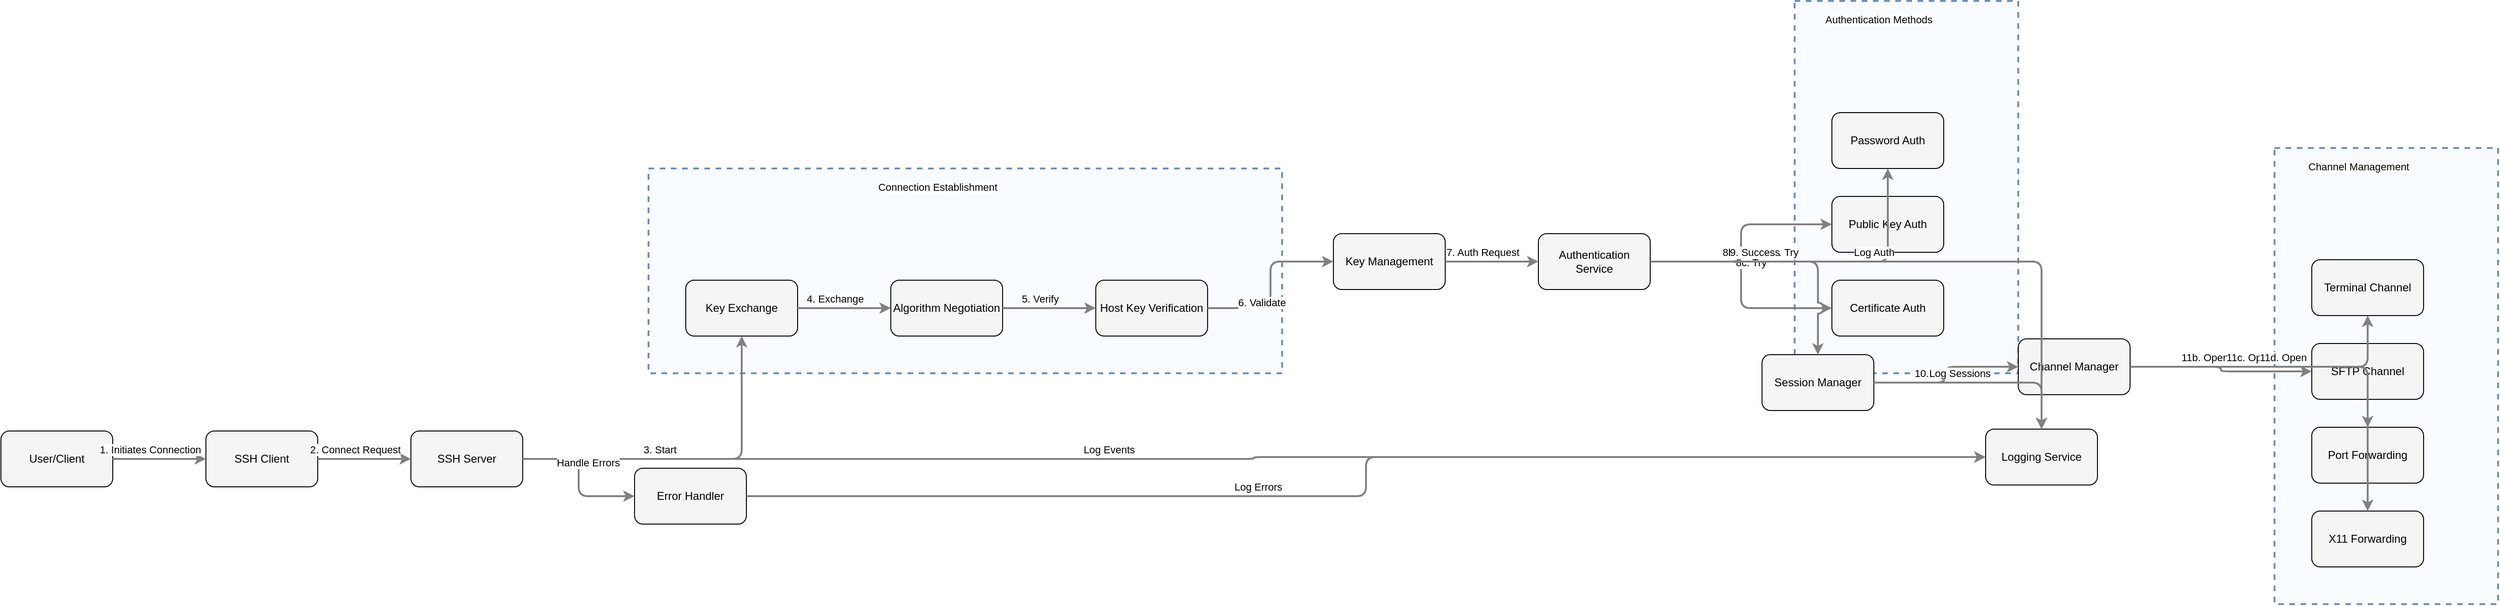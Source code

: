 <?xml version="1.0" encoding="UTF-8"?>
      <mxfile version="14.6.5" type="device">
        <diagram id="codeviz-diagram" name="System Diagram">
          <mxGraphModel dx="1000" dy="1000" grid="1" gridSize="10" guides="1" tooltips="1" connect="1" arrows="1" fold="1" page="1" pageScale="1" pageWidth="1169" pageHeight="827" math="0" shadow="0">
            <root>
              <mxCell id="0"/>
              <mxCell id="1" parent="0"/>
              <mxCell id="subGraph2" value="" style="html=1;whiteSpace=wrap;container=1;fillColor=#dae8fc;strokeColor=#6c8ebf;dashed=1;fillOpacity=20;strokeWidth=2;containerType=none;recursiveResize=0;movable=1;resizable=1;autosize=0;dropTarget=0" vertex="1" parent="1">
                <mxGeometry x="2452" y="180" width="240" height="490" as="geometry"/>
              </mxCell>
              <mxCell id="subGraph2_label" value="Channel Management" style="edgeLabel;html=1;align=center;verticalAlign=middle;resizable=0;labelBackgroundColor=white;spacing=5" vertex="1" parent="1">
                <mxGeometry x="2460" y="188" width="164" height="24" as="geometry"/>
              </mxCell>
<mxCell id="subGraph1" value="" style="html=1;whiteSpace=wrap;container=1;fillColor=#dae8fc;strokeColor=#6c8ebf;dashed=1;fillOpacity=20;strokeWidth=2;containerType=none;recursiveResize=0;movable=1;resizable=1;autosize=0;dropTarget=0" vertex="1" parent="1">
                <mxGeometry x="1937" y="22" width="240" height="400" as="geometry"/>
              </mxCell>
              <mxCell id="subGraph1_label" value="Authentication Methods" style="edgeLabel;html=1;align=center;verticalAlign=middle;resizable=0;labelBackgroundColor=white;spacing=5" vertex="1" parent="1">
                <mxGeometry x="1945" y="30" width="164" height="24" as="geometry"/>
              </mxCell>
<mxCell id="subGraph0" value="" style="html=1;whiteSpace=wrap;container=1;fillColor=#dae8fc;strokeColor=#6c8ebf;dashed=1;fillOpacity=20;strokeWidth=2;containerType=none;recursiveResize=0;movable=1;resizable=1;autosize=0;dropTarget=0" vertex="1" parent="1">
                <mxGeometry x="707" y="202" width="680" height="220" as="geometry"/>
              </mxCell>
              <mxCell id="subGraph0_label" value="Connection Establishment" style="edgeLabel;html=1;align=center;verticalAlign=middle;resizable=0;labelBackgroundColor=white;spacing=5" vertex="1" parent="1">
                <mxGeometry x="715" y="210" width="604" height="24" as="geometry"/>
              </mxCell>
              <mxCell id="User" value="User/Client" style="rounded=1;whiteSpace=wrap;html=1;fillColor=#f5f5f5" vertex="1" parent="1">
                    <mxGeometry x="12" y="484" width="120" height="60" as="geometry"/>
                  </mxCell>
<mxCell id="SSHClient" value="SSH Client" style="rounded=1;whiteSpace=wrap;html=1;fillColor=#f5f5f5" vertex="1" parent="1">
                    <mxGeometry x="232" y="484" width="120" height="60" as="geometry"/>
                  </mxCell>
<mxCell id="SSHServer" value="SSH Server" style="rounded=1;whiteSpace=wrap;html=1;fillColor=#f5f5f5" vertex="1" parent="1">
                    <mxGeometry x="452" y="484" width="120" height="60" as="geometry"/>
                  </mxCell>
<mxCell id="AuthService" value="Authentication Service" style="rounded=1;whiteSpace=wrap;html=1;fillColor=#f5f5f5" vertex="1" parent="1">
                    <mxGeometry x="1662" y="272" width="120" height="60" as="geometry"/>
                  </mxCell>
<mxCell id="KeyManager" value="Key Management" style="rounded=1;whiteSpace=wrap;html=1;fillColor=#f5f5f5" vertex="1" parent="1">
                    <mxGeometry x="1442" y="272" width="120" height="60" as="geometry"/>
                  </mxCell>
<mxCell id="SessionMgr" value="Session Manager" style="rounded=1;whiteSpace=wrap;html=1;fillColor=#f5f5f5" vertex="1" parent="1">
                    <mxGeometry x="1902" y="402" width="120" height="60" as="geometry"/>
                  </mxCell>
<mxCell id="ChannelMgr" value="Channel Manager" style="rounded=1;whiteSpace=wrap;html=1;fillColor=#f5f5f5" vertex="1" parent="1">
                    <mxGeometry x="2177" y="385" width="120" height="60" as="geometry"/>
                  </mxCell>
<mxCell id="Logger" value="Logging Service" style="rounded=1;whiteSpace=wrap;html=1;fillColor=#f5f5f5" vertex="1" parent="1">
                    <mxGeometry x="2142" y="482" width="120" height="60" as="geometry"/>
                  </mxCell>
<mxCell id="ErrorHandler" value="Error Handler" style="rounded=1;whiteSpace=wrap;html=1;fillColor=#f5f5f5" vertex="1" parent="1">
                    <mxGeometry x="692" y="524" width="120" height="60" as="geometry"/>
                  </mxCell>
<mxCell id="KeyExchange" value="Key Exchange" style="rounded=1;whiteSpace=wrap;html=1;fillColor=#f5f5f5" vertex="1" parent="subGraph0">
                    <mxGeometry x="40" y="120" width="120" height="60" as="geometry"/>
                  </mxCell>
<mxCell id="AlgoNegotiation" value="Algorithm Negotiation" style="rounded=1;whiteSpace=wrap;html=1;fillColor=#f5f5f5" vertex="1" parent="subGraph0">
                    <mxGeometry x="260" y="120" width="120" height="60" as="geometry"/>
                  </mxCell>
<mxCell id="HostKeyVerify" value="Host Key Verification" style="rounded=1;whiteSpace=wrap;html=1;fillColor=#f5f5f5" vertex="1" parent="subGraph0">
                    <mxGeometry x="480" y="120" width="120" height="60" as="geometry"/>
                  </mxCell>
<mxCell id="Password" value="Password Auth" style="rounded=1;whiteSpace=wrap;html=1;fillColor=#f5f5f5" vertex="1" parent="subGraph1">
                    <mxGeometry x="40" y="120" width="120" height="60" as="geometry"/>
                  </mxCell>
<mxCell id="PublicKey" value="Public Key Auth" style="rounded=1;whiteSpace=wrap;html=1;fillColor=#f5f5f5" vertex="1" parent="subGraph1">
                    <mxGeometry x="40" y="210" width="120" height="60" as="geometry"/>
                  </mxCell>
<mxCell id="Certificate" value="Certificate Auth" style="rounded=1;whiteSpace=wrap;html=1;fillColor=#f5f5f5" vertex="1" parent="subGraph1">
                    <mxGeometry x="40" y="300" width="120" height="60" as="geometry"/>
                  </mxCell>
<mxCell id="Terminal" value="Terminal Channel" style="rounded=1;whiteSpace=wrap;html=1;fillColor=#f5f5f5" vertex="1" parent="subGraph2">
                    <mxGeometry x="40" y="120" width="120" height="60" as="geometry"/>
                  </mxCell>
<mxCell id="SFTP" value="SFTP Channel" style="rounded=1;whiteSpace=wrap;html=1;fillColor=#f5f5f5" vertex="1" parent="subGraph2">
                    <mxGeometry x="40" y="210" width="120" height="60" as="geometry"/>
                  </mxCell>
<mxCell id="PortFwd" value="Port Forwarding" style="rounded=1;whiteSpace=wrap;html=1;fillColor=#f5f5f5" vertex="1" parent="subGraph2">
                    <mxGeometry x="40" y="300" width="120" height="60" as="geometry"/>
                  </mxCell>
<mxCell id="X11" value="X11 Forwarding" style="rounded=1;whiteSpace=wrap;html=1;fillColor=#f5f5f5" vertex="1" parent="subGraph2">
                    <mxGeometry x="40" y="390" width="120" height="60" as="geometry"/>
                  </mxCell>
              <mxCell id="edge-L_User_SSHClient_0" style="edgeStyle=orthogonalEdgeStyle;rounded=1;orthogonalLoop=1;jettySize=auto;html=1;strokeColor=#808080;strokeWidth=2;jumpStyle=arc;jumpSize=10;spacing=15;labelBackgroundColor=white;labelBorderColor=none" edge="1" parent="1" source="User" target="SSHClient">
                  <mxGeometry relative="1" as="geometry"/>
                </mxCell>
                <mxCell id="edge-L_User_SSHClient_0_label" value="1. Initiates Connection" style="edgeLabel;html=1;align=center;verticalAlign=middle;resizable=0;points=[];" vertex="1" connectable="0" parent="edge-L_User_SSHClient_0">
                  <mxGeometry x="-0.2" y="10" relative="1" as="geometry">
                    <mxPoint as="offset"/>
                  </mxGeometry>
                </mxCell>
<mxCell id="edge-L_SSHClient_SSHServer_1" style="edgeStyle=orthogonalEdgeStyle;rounded=1;orthogonalLoop=1;jettySize=auto;html=1;strokeColor=#808080;strokeWidth=2;jumpStyle=arc;jumpSize=10;spacing=15;labelBackgroundColor=white;labelBorderColor=none" edge="1" parent="1" source="SSHClient" target="SSHServer">
                  <mxGeometry relative="1" as="geometry"/>
                </mxCell>
                <mxCell id="edge-L_SSHClient_SSHServer_1_label" value="2. Connect Request" style="edgeLabel;html=1;align=center;verticalAlign=middle;resizable=0;points=[];" vertex="1" connectable="0" parent="edge-L_SSHClient_SSHServer_1">
                  <mxGeometry x="-0.2" y="10" relative="1" as="geometry">
                    <mxPoint as="offset"/>
                  </mxGeometry>
                </mxCell>
<mxCell id="edge-L_SSHServer_KeyExchange_2" style="edgeStyle=orthogonalEdgeStyle;rounded=1;orthogonalLoop=1;jettySize=auto;html=1;strokeColor=#808080;strokeWidth=2;jumpStyle=arc;jumpSize=10;spacing=15;labelBackgroundColor=white;labelBorderColor=none" edge="1" parent="1" source="SSHServer" target="KeyExchange">
                  <mxGeometry relative="1" as="geometry"/>
                </mxCell>
                <mxCell id="edge-L_SSHServer_KeyExchange_2_label" value="3. Start" style="edgeLabel;html=1;align=center;verticalAlign=middle;resizable=0;points=[];" vertex="1" connectable="0" parent="edge-L_SSHServer_KeyExchange_2">
                  <mxGeometry x="-0.2" y="10" relative="1" as="geometry">
                    <mxPoint as="offset"/>
                  </mxGeometry>
                </mxCell>
<mxCell id="edge-L_KeyExchange_AlgoNegotiation_3" style="edgeStyle=orthogonalEdgeStyle;rounded=1;orthogonalLoop=1;jettySize=auto;html=1;strokeColor=#808080;strokeWidth=2;jumpStyle=arc;jumpSize=10;spacing=15;labelBackgroundColor=white;labelBorderColor=none" edge="1" parent="1" source="KeyExchange" target="AlgoNegotiation">
                  <mxGeometry relative="1" as="geometry"/>
                </mxCell>
                <mxCell id="edge-L_KeyExchange_AlgoNegotiation_3_label" value="4. Exchange" style="edgeLabel;html=1;align=center;verticalAlign=middle;resizable=0;points=[];" vertex="1" connectable="0" parent="edge-L_KeyExchange_AlgoNegotiation_3">
                  <mxGeometry x="-0.2" y="10" relative="1" as="geometry">
                    <mxPoint as="offset"/>
                  </mxGeometry>
                </mxCell>
<mxCell id="edge-L_AlgoNegotiation_HostKeyVerify_4" style="edgeStyle=orthogonalEdgeStyle;rounded=1;orthogonalLoop=1;jettySize=auto;html=1;strokeColor=#808080;strokeWidth=2;jumpStyle=arc;jumpSize=10;spacing=15;labelBackgroundColor=white;labelBorderColor=none" edge="1" parent="1" source="AlgoNegotiation" target="HostKeyVerify">
                  <mxGeometry relative="1" as="geometry"/>
                </mxCell>
                <mxCell id="edge-L_AlgoNegotiation_HostKeyVerify_4_label" value="5. Verify" style="edgeLabel;html=1;align=center;verticalAlign=middle;resizable=0;points=[];" vertex="1" connectable="0" parent="edge-L_AlgoNegotiation_HostKeyVerify_4">
                  <mxGeometry x="-0.2" y="10" relative="1" as="geometry">
                    <mxPoint as="offset"/>
                  </mxGeometry>
                </mxCell>
<mxCell id="edge-L_HostKeyVerify_KeyManager_5" style="edgeStyle=orthogonalEdgeStyle;rounded=1;orthogonalLoop=1;jettySize=auto;html=1;strokeColor=#808080;strokeWidth=2;jumpStyle=arc;jumpSize=10;spacing=15;labelBackgroundColor=white;labelBorderColor=none" edge="1" parent="1" source="HostKeyVerify" target="KeyManager">
                  <mxGeometry relative="1" as="geometry"/>
                </mxCell>
                <mxCell id="edge-L_HostKeyVerify_KeyManager_5_label" value="6. Validate" style="edgeLabel;html=1;align=center;verticalAlign=middle;resizable=0;points=[];" vertex="1" connectable="0" parent="edge-L_HostKeyVerify_KeyManager_5">
                  <mxGeometry x="-0.2" y="10" relative="1" as="geometry">
                    <mxPoint as="offset"/>
                  </mxGeometry>
                </mxCell>
<mxCell id="edge-L_KeyManager_AuthService_6" style="edgeStyle=orthogonalEdgeStyle;rounded=1;orthogonalLoop=1;jettySize=auto;html=1;strokeColor=#808080;strokeWidth=2;jumpStyle=arc;jumpSize=10;spacing=15;labelBackgroundColor=white;labelBorderColor=none" edge="1" parent="1" source="KeyManager" target="AuthService">
                  <mxGeometry relative="1" as="geometry"/>
                </mxCell>
                <mxCell id="edge-L_KeyManager_AuthService_6_label" value="7. Auth Request" style="edgeLabel;html=1;align=center;verticalAlign=middle;resizable=0;points=[];" vertex="1" connectable="0" parent="edge-L_KeyManager_AuthService_6">
                  <mxGeometry x="-0.2" y="10" relative="1" as="geometry">
                    <mxPoint as="offset"/>
                  </mxGeometry>
                </mxCell>
<mxCell id="edge-L_AuthService_Password_7" style="edgeStyle=orthogonalEdgeStyle;rounded=1;orthogonalLoop=1;jettySize=auto;html=1;strokeColor=#808080;strokeWidth=2;jumpStyle=arc;jumpSize=10;spacing=15;labelBackgroundColor=white;labelBorderColor=none" edge="1" parent="1" source="AuthService" target="Password">
                  <mxGeometry relative="1" as="geometry"/>
                </mxCell>
                <mxCell id="edge-L_AuthService_Password_7_label" value="8a. Try" style="edgeLabel;html=1;align=center;verticalAlign=middle;resizable=0;points=[];" vertex="1" connectable="0" parent="edge-L_AuthService_Password_7">
                  <mxGeometry x="-0.2" y="10" relative="1" as="geometry">
                    <mxPoint as="offset"/>
                  </mxGeometry>
                </mxCell>
<mxCell id="edge-L_AuthService_PublicKey_8" style="edgeStyle=orthogonalEdgeStyle;rounded=1;orthogonalLoop=1;jettySize=auto;html=1;strokeColor=#808080;strokeWidth=2;jumpStyle=arc;jumpSize=10;spacing=15;labelBackgroundColor=white;labelBorderColor=none" edge="1" parent="1" source="AuthService" target="PublicKey">
                  <mxGeometry relative="1" as="geometry"/>
                </mxCell>
                <mxCell id="edge-L_AuthService_PublicKey_8_label" value="8b. Try" style="edgeLabel;html=1;align=center;verticalAlign=middle;resizable=0;points=[];" vertex="1" connectable="0" parent="edge-L_AuthService_PublicKey_8">
                  <mxGeometry x="-0.2" y="10" relative="1" as="geometry">
                    <mxPoint as="offset"/>
                  </mxGeometry>
                </mxCell>
<mxCell id="edge-L_AuthService_Certificate_9" style="edgeStyle=orthogonalEdgeStyle;rounded=1;orthogonalLoop=1;jettySize=auto;html=1;strokeColor=#808080;strokeWidth=2;jumpStyle=arc;jumpSize=10;spacing=15;labelBackgroundColor=white;labelBorderColor=none" edge="1" parent="1" source="AuthService" target="Certificate">
                  <mxGeometry relative="1" as="geometry"/>
                </mxCell>
                <mxCell id="edge-L_AuthService_Certificate_9_label" value="8c. Try" style="edgeLabel;html=1;align=center;verticalAlign=middle;resizable=0;points=[];" vertex="1" connectable="0" parent="edge-L_AuthService_Certificate_9">
                  <mxGeometry x="-0.2" y="10" relative="1" as="geometry">
                    <mxPoint as="offset"/>
                  </mxGeometry>
                </mxCell>
<mxCell id="edge-L_AuthService_SessionMgr_10" style="edgeStyle=orthogonalEdgeStyle;rounded=1;orthogonalLoop=1;jettySize=auto;html=1;strokeColor=#808080;strokeWidth=2;jumpStyle=arc;jumpSize=10;spacing=15;labelBackgroundColor=white;labelBorderColor=none" edge="1" parent="1" source="AuthService" target="SessionMgr">
                  <mxGeometry relative="1" as="geometry"/>
                </mxCell>
                <mxCell id="edge-L_AuthService_SessionMgr_10_label" value="9. Success" style="edgeLabel;html=1;align=center;verticalAlign=middle;resizable=0;points=[];" vertex="1" connectable="0" parent="edge-L_AuthService_SessionMgr_10">
                  <mxGeometry x="-0.2" y="10" relative="1" as="geometry">
                    <mxPoint as="offset"/>
                  </mxGeometry>
                </mxCell>
<mxCell id="edge-L_SessionMgr_ChannelMgr_11" style="edgeStyle=orthogonalEdgeStyle;rounded=1;orthogonalLoop=1;jettySize=auto;html=1;strokeColor=#808080;strokeWidth=2;jumpStyle=arc;jumpSize=10;spacing=15;labelBackgroundColor=white;labelBorderColor=none" edge="1" parent="1" source="SessionMgr" target="ChannelMgr">
                  <mxGeometry relative="1" as="geometry"/>
                </mxCell>
                <mxCell id="edge-L_SessionMgr_ChannelMgr_11_label" value="10. Create" style="edgeLabel;html=1;align=center;verticalAlign=middle;resizable=0;points=[];" vertex="1" connectable="0" parent="edge-L_SessionMgr_ChannelMgr_11">
                  <mxGeometry x="-0.2" y="10" relative="1" as="geometry">
                    <mxPoint as="offset"/>
                  </mxGeometry>
                </mxCell>
<mxCell id="edge-L_ChannelMgr_Terminal_12" style="edgeStyle=orthogonalEdgeStyle;rounded=1;orthogonalLoop=1;jettySize=auto;html=1;strokeColor=#808080;strokeWidth=2;jumpStyle=arc;jumpSize=10;spacing=15;labelBackgroundColor=white;labelBorderColor=none" edge="1" parent="1" source="ChannelMgr" target="Terminal">
                  <mxGeometry relative="1" as="geometry"/>
                </mxCell>
                <mxCell id="edge-L_ChannelMgr_Terminal_12_label" value="11a. Open" style="edgeLabel;html=1;align=center;verticalAlign=middle;resizable=0;points=[];" vertex="1" connectable="0" parent="edge-L_ChannelMgr_Terminal_12">
                  <mxGeometry x="-0.2" y="10" relative="1" as="geometry">
                    <mxPoint as="offset"/>
                  </mxGeometry>
                </mxCell>
<mxCell id="edge-L_ChannelMgr_SFTP_13" style="edgeStyle=orthogonalEdgeStyle;rounded=1;orthogonalLoop=1;jettySize=auto;html=1;strokeColor=#808080;strokeWidth=2;jumpStyle=arc;jumpSize=10;spacing=15;labelBackgroundColor=white;labelBorderColor=none" edge="1" parent="1" source="ChannelMgr" target="SFTP">
                  <mxGeometry relative="1" as="geometry"/>
                </mxCell>
                <mxCell id="edge-L_ChannelMgr_SFTP_13_label" value="11b. Open" style="edgeLabel;html=1;align=center;verticalAlign=middle;resizable=0;points=[];" vertex="1" connectable="0" parent="edge-L_ChannelMgr_SFTP_13">
                  <mxGeometry x="-0.2" y="10" relative="1" as="geometry">
                    <mxPoint as="offset"/>
                  </mxGeometry>
                </mxCell>
<mxCell id="edge-L_ChannelMgr_PortFwd_14" style="edgeStyle=orthogonalEdgeStyle;rounded=1;orthogonalLoop=1;jettySize=auto;html=1;strokeColor=#808080;strokeWidth=2;jumpStyle=arc;jumpSize=10;spacing=15;labelBackgroundColor=white;labelBorderColor=none" edge="1" parent="1" source="ChannelMgr" target="PortFwd">
                  <mxGeometry relative="1" as="geometry"/>
                </mxCell>
                <mxCell id="edge-L_ChannelMgr_PortFwd_14_label" value="11c. Open" style="edgeLabel;html=1;align=center;verticalAlign=middle;resizable=0;points=[];" vertex="1" connectable="0" parent="edge-L_ChannelMgr_PortFwd_14">
                  <mxGeometry x="-0.2" y="10" relative="1" as="geometry">
                    <mxPoint as="offset"/>
                  </mxGeometry>
                </mxCell>
<mxCell id="edge-L_ChannelMgr_X11_15" style="edgeStyle=orthogonalEdgeStyle;rounded=1;orthogonalLoop=1;jettySize=auto;html=1;strokeColor=#808080;strokeWidth=2;jumpStyle=arc;jumpSize=10;spacing=15;labelBackgroundColor=white;labelBorderColor=none" edge="1" parent="1" source="ChannelMgr" target="X11">
                  <mxGeometry relative="1" as="geometry"/>
                </mxCell>
                <mxCell id="edge-L_ChannelMgr_X11_15_label" value="11d. Open" style="edgeLabel;html=1;align=center;verticalAlign=middle;resizable=0;points=[];" vertex="1" connectable="0" parent="edge-L_ChannelMgr_X11_15">
                  <mxGeometry x="-0.2" y="10" relative="1" as="geometry">
                    <mxPoint as="offset"/>
                  </mxGeometry>
                </mxCell>
<mxCell id="edge-L_SSHServer_Logger_16" style="edgeStyle=orthogonalEdgeStyle;rounded=1;orthogonalLoop=1;jettySize=auto;html=1;strokeColor=#808080;strokeWidth=2;jumpStyle=arc;jumpSize=10;spacing=15;labelBackgroundColor=white;labelBorderColor=none" edge="1" parent="1" source="SSHServer" target="Logger">
                  <mxGeometry relative="1" as="geometry"/>
                </mxCell>
                <mxCell id="edge-L_SSHServer_Logger_16_label" value="Log Events" style="edgeLabel;html=1;align=center;verticalAlign=middle;resizable=0;points=[];" vertex="1" connectable="0" parent="edge-L_SSHServer_Logger_16">
                  <mxGeometry x="-0.2" y="10" relative="1" as="geometry">
                    <mxPoint as="offset"/>
                  </mxGeometry>
                </mxCell>
<mxCell id="edge-L_SSHServer_ErrorHandler_17" style="edgeStyle=orthogonalEdgeStyle;rounded=1;orthogonalLoop=1;jettySize=auto;html=1;strokeColor=#808080;strokeWidth=2;jumpStyle=arc;jumpSize=10;spacing=15;labelBackgroundColor=white;labelBorderColor=none" edge="1" parent="1" source="SSHServer" target="ErrorHandler">
                  <mxGeometry relative="1" as="geometry"/>
                </mxCell>
                <mxCell id="edge-L_SSHServer_ErrorHandler_17_label" value="Handle Errors" style="edgeLabel;html=1;align=center;verticalAlign=middle;resizable=0;points=[];" vertex="1" connectable="0" parent="edge-L_SSHServer_ErrorHandler_17">
                  <mxGeometry x="-0.2" y="10" relative="1" as="geometry">
                    <mxPoint as="offset"/>
                  </mxGeometry>
                </mxCell>
<mxCell id="edge-L_AuthService_Logger_18" style="edgeStyle=orthogonalEdgeStyle;rounded=1;orthogonalLoop=1;jettySize=auto;html=1;strokeColor=#808080;strokeWidth=2;jumpStyle=arc;jumpSize=10;spacing=15;labelBackgroundColor=white;labelBorderColor=none" edge="1" parent="1" source="AuthService" target="Logger">
                  <mxGeometry relative="1" as="geometry"/>
                </mxCell>
                <mxCell id="edge-L_AuthService_Logger_18_label" value="Log Auth" style="edgeLabel;html=1;align=center;verticalAlign=middle;resizable=0;points=[];" vertex="1" connectable="0" parent="edge-L_AuthService_Logger_18">
                  <mxGeometry x="-0.2" y="10" relative="1" as="geometry">
                    <mxPoint as="offset"/>
                  </mxGeometry>
                </mxCell>
<mxCell id="edge-L_SessionMgr_Logger_19" style="edgeStyle=orthogonalEdgeStyle;rounded=1;orthogonalLoop=1;jettySize=auto;html=1;strokeColor=#808080;strokeWidth=2;jumpStyle=arc;jumpSize=10;spacing=15;labelBackgroundColor=white;labelBorderColor=none" edge="1" parent="1" source="SessionMgr" target="Logger">
                  <mxGeometry relative="1" as="geometry"/>
                </mxCell>
                <mxCell id="edge-L_SessionMgr_Logger_19_label" value="Log Sessions" style="edgeLabel;html=1;align=center;verticalAlign=middle;resizable=0;points=[];" vertex="1" connectable="0" parent="edge-L_SessionMgr_Logger_19">
                  <mxGeometry x="-0.2" y="10" relative="1" as="geometry">
                    <mxPoint as="offset"/>
                  </mxGeometry>
                </mxCell>
<mxCell id="edge-L_ErrorHandler_Logger_20" style="edgeStyle=orthogonalEdgeStyle;rounded=1;orthogonalLoop=1;jettySize=auto;html=1;strokeColor=#808080;strokeWidth=2;jumpStyle=arc;jumpSize=10;spacing=15;labelBackgroundColor=white;labelBorderColor=none" edge="1" parent="1" source="ErrorHandler" target="Logger">
                  <mxGeometry relative="1" as="geometry"/>
                </mxCell>
                <mxCell id="edge-L_ErrorHandler_Logger_20_label" value="Log Errors" style="edgeLabel;html=1;align=center;verticalAlign=middle;resizable=0;points=[];" vertex="1" connectable="0" parent="edge-L_ErrorHandler_Logger_20">
                  <mxGeometry x="-0.2" y="10" relative="1" as="geometry">
                    <mxPoint as="offset"/>
                  </mxGeometry>
                </mxCell>
            </root>
          </mxGraphModel>
        </diagram>
      </mxfile>